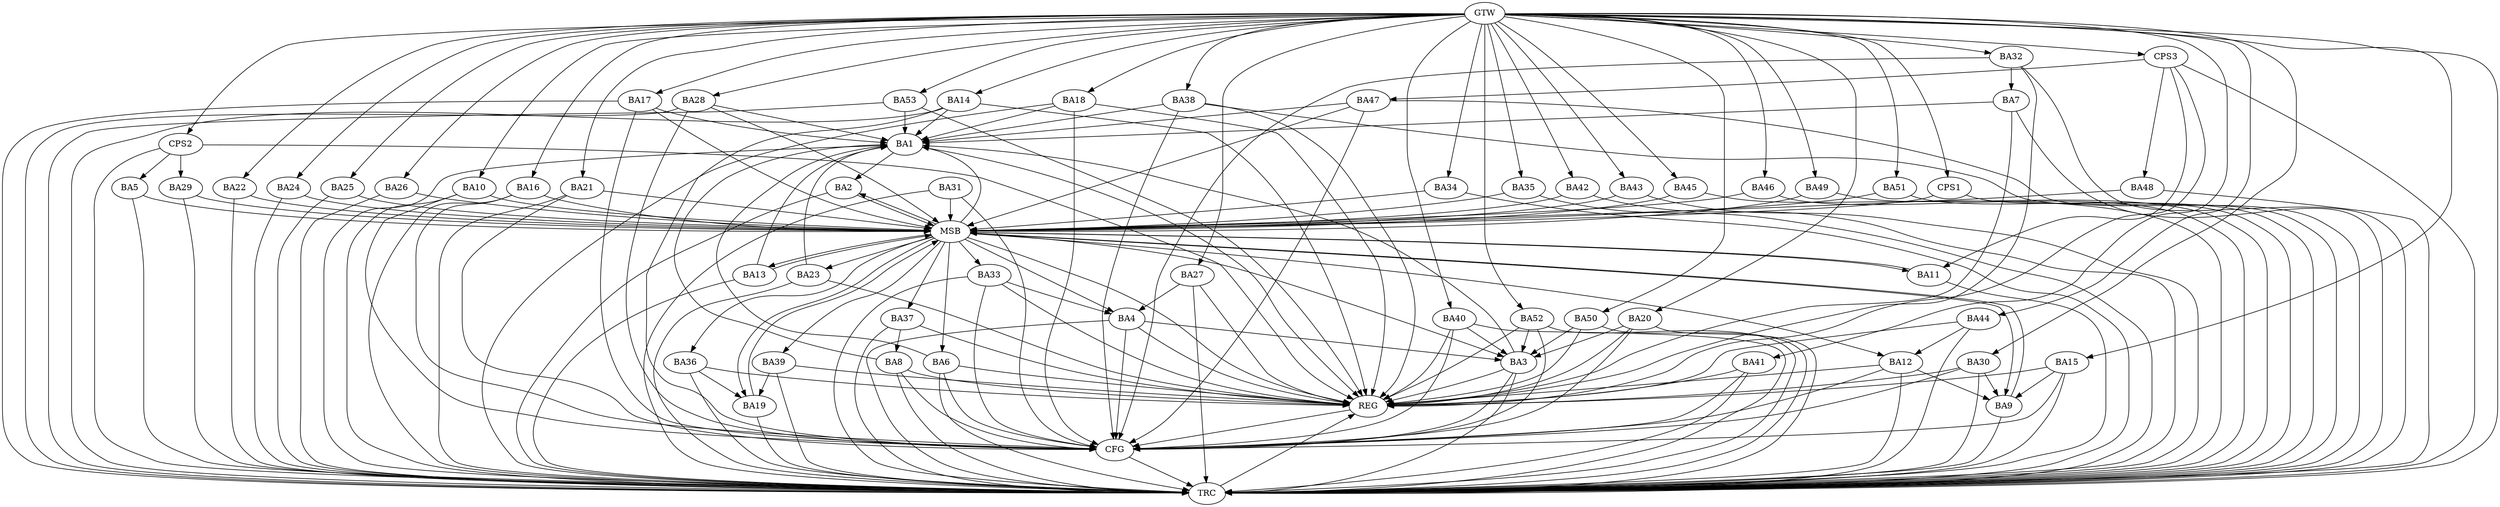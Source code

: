 strict digraph G {
  BA1 [ label="BA1" ];
  BA2 [ label="BA2" ];
  BA3 [ label="BA3" ];
  BA4 [ label="BA4" ];
  BA5 [ label="BA5" ];
  BA6 [ label="BA6" ];
  BA7 [ label="BA7" ];
  BA8 [ label="BA8" ];
  BA9 [ label="BA9" ];
  BA10 [ label="BA10" ];
  BA11 [ label="BA11" ];
  BA12 [ label="BA12" ];
  BA13 [ label="BA13" ];
  BA14 [ label="BA14" ];
  BA15 [ label="BA15" ];
  BA16 [ label="BA16" ];
  BA17 [ label="BA17" ];
  BA18 [ label="BA18" ];
  BA19 [ label="BA19" ];
  BA20 [ label="BA20" ];
  BA21 [ label="BA21" ];
  BA22 [ label="BA22" ];
  BA23 [ label="BA23" ];
  BA24 [ label="BA24" ];
  BA25 [ label="BA25" ];
  BA26 [ label="BA26" ];
  BA27 [ label="BA27" ];
  BA28 [ label="BA28" ];
  BA29 [ label="BA29" ];
  BA30 [ label="BA30" ];
  BA31 [ label="BA31" ];
  BA32 [ label="BA32" ];
  BA33 [ label="BA33" ];
  BA34 [ label="BA34" ];
  BA35 [ label="BA35" ];
  BA36 [ label="BA36" ];
  BA37 [ label="BA37" ];
  BA38 [ label="BA38" ];
  BA39 [ label="BA39" ];
  BA40 [ label="BA40" ];
  BA41 [ label="BA41" ];
  BA42 [ label="BA42" ];
  BA43 [ label="BA43" ];
  BA44 [ label="BA44" ];
  BA45 [ label="BA45" ];
  BA46 [ label="BA46" ];
  BA47 [ label="BA47" ];
  BA48 [ label="BA48" ];
  BA49 [ label="BA49" ];
  BA50 [ label="BA50" ];
  BA51 [ label="BA51" ];
  BA52 [ label="BA52" ];
  BA53 [ label="BA53" ];
  CPS1 [ label="CPS1" ];
  CPS2 [ label="CPS2" ];
  CPS3 [ label="CPS3" ];
  GTW [ label="GTW" ];
  REG [ label="REG" ];
  MSB [ label="MSB" ];
  CFG [ label="CFG" ];
  TRC [ label="TRC" ];
  BA1 -> BA2;
  BA3 -> BA1;
  BA4 -> BA3;
  BA6 -> BA1;
  BA7 -> BA1;
  BA8 -> BA1;
  BA12 -> BA9;
  BA15 -> BA9;
  BA18 -> BA1;
  BA20 -> BA3;
  BA23 -> BA1;
  BA27 -> BA4;
  BA30 -> BA9;
  BA32 -> BA7;
  BA33 -> BA4;
  BA36 -> BA19;
  BA37 -> BA8;
  BA39 -> BA19;
  BA40 -> BA3;
  BA44 -> BA12;
  BA50 -> BA3;
  BA52 -> BA3;
  CPS2 -> BA5;
  CPS2 -> BA29;
  CPS3 -> BA48;
  CPS3 -> BA11;
  CPS3 -> BA47;
  GTW -> BA10;
  GTW -> BA14;
  GTW -> BA15;
  GTW -> BA16;
  GTW -> BA17;
  GTW -> BA18;
  GTW -> BA20;
  GTW -> BA21;
  GTW -> BA22;
  GTW -> BA24;
  GTW -> BA25;
  GTW -> BA26;
  GTW -> BA27;
  GTW -> BA28;
  GTW -> BA30;
  GTW -> BA32;
  GTW -> BA34;
  GTW -> BA35;
  GTW -> BA38;
  GTW -> BA40;
  GTW -> BA41;
  GTW -> BA42;
  GTW -> BA43;
  GTW -> BA44;
  GTW -> BA45;
  GTW -> BA46;
  GTW -> BA49;
  GTW -> BA50;
  GTW -> BA51;
  GTW -> BA52;
  GTW -> BA53;
  GTW -> CPS1;
  GTW -> CPS2;
  GTW -> CPS3;
  BA1 -> REG;
  BA3 -> REG;
  BA4 -> REG;
  BA6 -> REG;
  BA7 -> REG;
  BA8 -> REG;
  BA12 -> REG;
  BA14 -> REG;
  BA15 -> REG;
  BA18 -> REG;
  BA20 -> REG;
  BA23 -> REG;
  BA27 -> REG;
  BA30 -> REG;
  BA32 -> REG;
  BA33 -> REG;
  BA36 -> REG;
  BA37 -> REG;
  BA38 -> REG;
  BA39 -> REG;
  BA40 -> REG;
  BA41 -> REG;
  BA44 -> REG;
  BA50 -> REG;
  BA52 -> REG;
  BA53 -> REG;
  CPS2 -> REG;
  CPS3 -> REG;
  BA2 -> MSB;
  MSB -> BA1;
  MSB -> REG;
  BA5 -> MSB;
  MSB -> BA3;
  BA9 -> MSB;
  BA10 -> MSB;
  BA11 -> MSB;
  MSB -> BA2;
  BA13 -> MSB;
  MSB -> BA11;
  BA16 -> MSB;
  BA17 -> MSB;
  BA19 -> MSB;
  MSB -> BA13;
  BA21 -> MSB;
  MSB -> BA9;
  BA22 -> MSB;
  MSB -> BA4;
  BA24 -> MSB;
  MSB -> BA12;
  BA25 -> MSB;
  BA26 -> MSB;
  BA28 -> MSB;
  MSB -> BA23;
  BA29 -> MSB;
  MSB -> BA19;
  BA31 -> MSB;
  BA34 -> MSB;
  MSB -> BA6;
  BA35 -> MSB;
  BA42 -> MSB;
  BA43 -> MSB;
  BA45 -> MSB;
  BA46 -> MSB;
  MSB -> BA33;
  BA47 -> MSB;
  BA48 -> MSB;
  BA49 -> MSB;
  BA51 -> MSB;
  CPS1 -> MSB;
  MSB -> BA39;
  MSB -> BA37;
  MSB -> BA36;
  BA38 -> CFG;
  BA14 -> CFG;
  BA40 -> CFG;
  BA4 -> CFG;
  BA20 -> CFG;
  BA12 -> CFG;
  BA6 -> CFG;
  BA41 -> CFG;
  BA15 -> CFG;
  BA28 -> CFG;
  BA3 -> CFG;
  BA31 -> CFG;
  BA52 -> CFG;
  BA33 -> CFG;
  BA10 -> CFG;
  BA21 -> CFG;
  BA16 -> CFG;
  BA30 -> CFG;
  BA32 -> CFG;
  BA47 -> CFG;
  BA17 -> CFG;
  BA8 -> CFG;
  BA18 -> CFG;
  REG -> CFG;
  BA1 -> TRC;
  BA2 -> TRC;
  BA3 -> TRC;
  BA4 -> TRC;
  BA5 -> TRC;
  BA6 -> TRC;
  BA7 -> TRC;
  BA8 -> TRC;
  BA9 -> TRC;
  BA10 -> TRC;
  BA11 -> TRC;
  BA12 -> TRC;
  BA13 -> TRC;
  BA14 -> TRC;
  BA15 -> TRC;
  BA16 -> TRC;
  BA17 -> TRC;
  BA18 -> TRC;
  BA19 -> TRC;
  BA20 -> TRC;
  BA21 -> TRC;
  BA22 -> TRC;
  BA23 -> TRC;
  BA24 -> TRC;
  BA25 -> TRC;
  BA26 -> TRC;
  BA27 -> TRC;
  BA28 -> TRC;
  BA29 -> TRC;
  BA30 -> TRC;
  BA31 -> TRC;
  BA32 -> TRC;
  BA33 -> TRC;
  BA34 -> TRC;
  BA35 -> TRC;
  BA36 -> TRC;
  BA37 -> TRC;
  BA38 -> TRC;
  BA39 -> TRC;
  BA40 -> TRC;
  BA41 -> TRC;
  BA42 -> TRC;
  BA43 -> TRC;
  BA44 -> TRC;
  BA45 -> TRC;
  BA46 -> TRC;
  BA47 -> TRC;
  BA48 -> TRC;
  BA49 -> TRC;
  BA50 -> TRC;
  BA51 -> TRC;
  BA52 -> TRC;
  BA53 -> TRC;
  CPS1 -> TRC;
  CPS2 -> TRC;
  CPS3 -> TRC;
  GTW -> TRC;
  CFG -> TRC;
  TRC -> REG;
  BA47 -> BA1;
  BA14 -> BA1;
  BA17 -> BA1;
  BA28 -> BA1;
  BA38 -> BA1;
  BA13 -> BA1;
  BA53 -> BA1;
}
